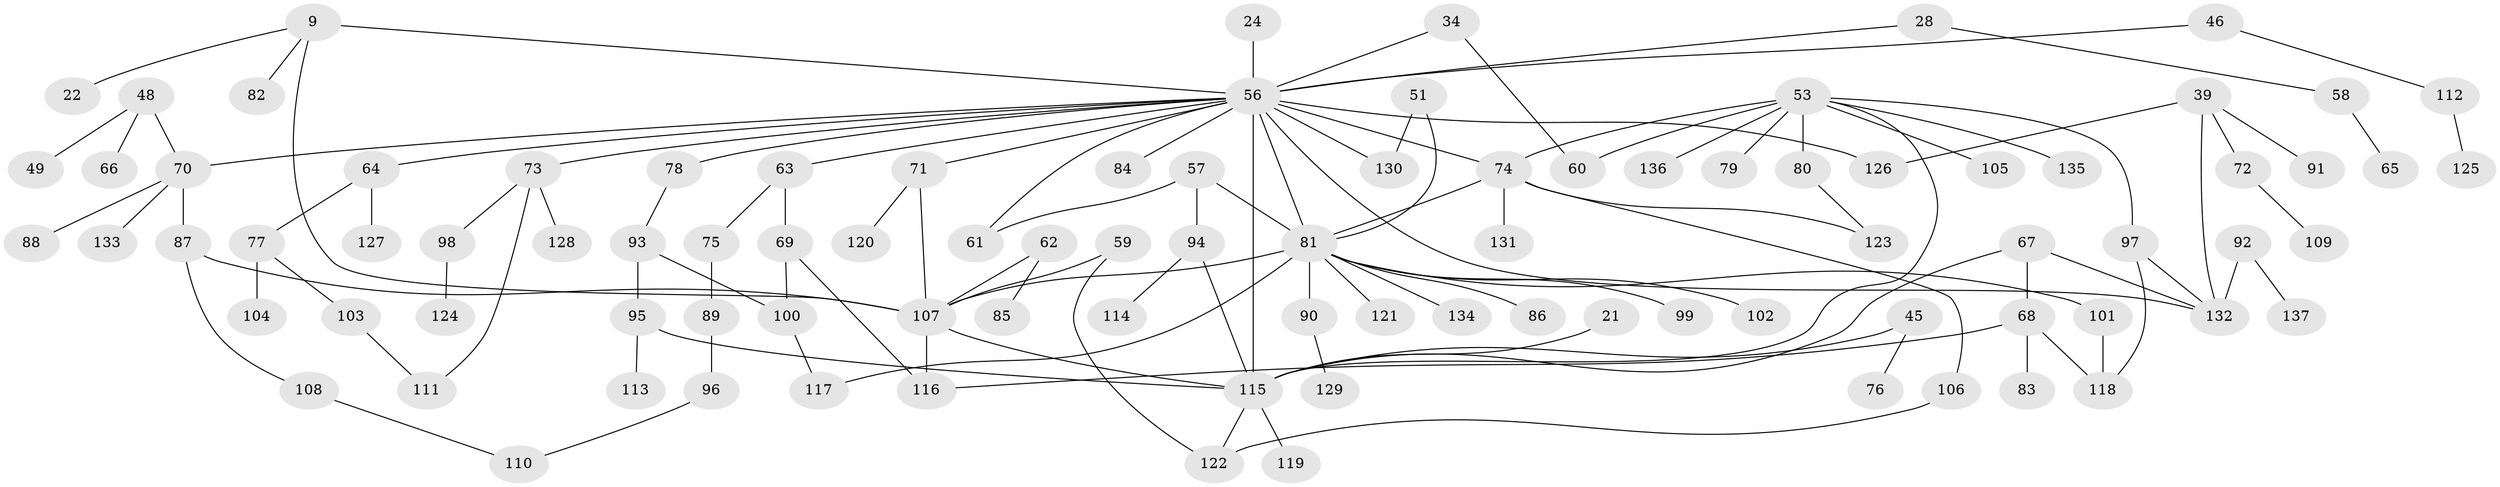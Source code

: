 // original degree distribution, {3: 0.26277372262773724, 5: 0.029197080291970802, 7: 0.014598540145985401, 2: 0.26277372262773724, 4: 0.12408759124087591, 6: 0.021897810218978103, 8: 0.0072992700729927005, 1: 0.2773722627737226}
// Generated by graph-tools (version 1.1) at 2025/44/03/04/25 21:44:32]
// undirected, 95 vertices, 119 edges
graph export_dot {
graph [start="1"]
  node [color=gray90,style=filled];
  9 [super="+6"];
  21;
  22;
  24;
  28;
  34;
  39;
  45;
  46;
  48 [super="+43"];
  49;
  51;
  53 [super="+7+19"];
  56 [super="+11+55+23+44"];
  57;
  58;
  59 [super="+38"];
  60;
  61;
  62;
  63;
  64;
  65;
  66;
  67;
  68;
  69;
  70 [super="+29"];
  71;
  72;
  73;
  74 [super="+31+50"];
  75;
  76;
  77;
  78;
  79;
  80;
  81 [super="+35+37+25"];
  82;
  83;
  84;
  85;
  86;
  87;
  88;
  89;
  90;
  91;
  92;
  93;
  94;
  95;
  96;
  97;
  98;
  99;
  100;
  101;
  102;
  103;
  104;
  105;
  106;
  107 [super="+26+4"];
  108;
  109;
  110;
  111;
  112;
  113;
  114;
  115 [super="+20+40"];
  116;
  117;
  118;
  119;
  120;
  121;
  122 [super="+47"];
  123;
  124;
  125;
  126 [super="+36+52"];
  127;
  128;
  129;
  130;
  131;
  132 [super="+54+42"];
  133;
  134;
  135;
  136;
  137;
  9 -- 82;
  9 -- 22;
  9 -- 56 [weight=2];
  9 -- 107 [weight=2];
  21 -- 115;
  24 -- 56;
  28 -- 58;
  28 -- 56;
  34 -- 60;
  34 -- 56;
  39 -- 72;
  39 -- 91;
  39 -- 126;
  39 -- 132;
  45 -- 76;
  45 -- 115;
  46 -- 112;
  46 -- 56;
  48 -- 66;
  48 -- 49;
  48 -- 70;
  51 -- 130;
  51 -- 81;
  53 -- 60;
  53 -- 97;
  53 -- 80;
  53 -- 105;
  53 -- 74 [weight=2];
  53 -- 115 [weight=2];
  53 -- 135;
  53 -- 136;
  53 -- 79;
  56 -- 78;
  56 -- 84;
  56 -- 61;
  56 -- 64;
  56 -- 130 [weight=2];
  56 -- 115 [weight=3];
  56 -- 71;
  56 -- 70;
  56 -- 73;
  56 -- 74;
  56 -- 63;
  56 -- 81 [weight=2];
  56 -- 126 [weight=2];
  56 -- 132;
  57 -- 61;
  57 -- 94;
  57 -- 81;
  58 -- 65;
  59 -- 107 [weight=2];
  59 -- 122;
  62 -- 85;
  62 -- 107;
  63 -- 69;
  63 -- 75;
  64 -- 77;
  64 -- 127;
  67 -- 68;
  67 -- 115;
  67 -- 132;
  68 -- 83;
  68 -- 116;
  68 -- 118;
  69 -- 100;
  69 -- 116;
  70 -- 88;
  70 -- 87;
  70 -- 133;
  71 -- 120;
  71 -- 107;
  72 -- 109;
  73 -- 98;
  73 -- 128;
  73 -- 111;
  74 -- 123;
  74 -- 131;
  74 -- 106;
  74 -- 81;
  75 -- 89;
  77 -- 103;
  77 -- 104;
  78 -- 93;
  80 -- 123;
  81 -- 121;
  81 -- 99;
  81 -- 102;
  81 -- 134;
  81 -- 86;
  81 -- 90;
  81 -- 107 [weight=2];
  81 -- 101;
  81 -- 117;
  87 -- 108;
  87 -- 107;
  89 -- 96;
  90 -- 129;
  92 -- 137;
  92 -- 132;
  93 -- 100;
  93 -- 95;
  94 -- 114;
  94 -- 115;
  95 -- 113;
  95 -- 115;
  96 -- 110;
  97 -- 118;
  97 -- 132;
  98 -- 124;
  100 -- 117;
  101 -- 118;
  103 -- 111;
  106 -- 122;
  107 -- 116;
  107 -- 115 [weight=2];
  108 -- 110;
  112 -- 125;
  115 -- 119;
  115 -- 122;
}
